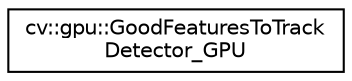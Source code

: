 digraph "Graphical Class Hierarchy"
{
 // LATEX_PDF_SIZE
  edge [fontname="Helvetica",fontsize="10",labelfontname="Helvetica",labelfontsize="10"];
  node [fontname="Helvetica",fontsize="10",shape=record];
  rankdir="LR";
  Node0 [label="cv::gpu::GoodFeaturesToTrack\lDetector_GPU",height=0.2,width=0.4,color="black", fillcolor="white", style="filled",URL="$classcv_1_1gpu_1_1_good_features_to_track_detector___g_p_u.html",tooltip=" "];
}
